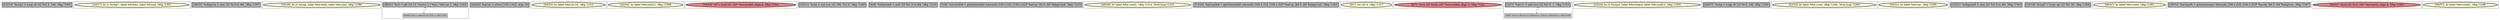 
digraph G {





subgraph cluster26 {


node128 [penwidth=3.0,fontsize=20,fillcolor=grey,label="[22/25]  %cmp3 = icmp slt i32 %i1.0, 100, !dbg !1301",shape=rectangle,style=filled ]



}

subgraph cluster25 {


node127 [penwidth=3.0,fontsize=20,fillcolor=lemonchiffon,label="[16/17]  br i1 %cmp7, label %if.then, label %if.end, !dbg !1307",shape=ellipse,style=filled ]



}

subgraph cluster24 {


node126 [penwidth=3.0,fontsize=20,fillcolor=grey,label="[28/33]  %idxprom = sext i32 %i.0 to i64, !dbg !1287",shape=rectangle,style=filled ]



}

subgraph cluster22 {


node124 [penwidth=3.0,fontsize=20,fillcolor=lemonchiffon,label="[35/36]  br i1 %cmp, label %for.body, label %for.end, !dbg !1286",shape=ellipse,style=filled ]



}

subgraph cluster20 {


node122 [penwidth=3.0,fontsize=20,fillcolor=grey,label="[38/41]  %i.0 = phi i32 [ 0, %entry ], [ %inc, %for.inc ], !dbg !1283",shape=rectangle,style=filled ]
node121 [fillcolor=grey,label="[39/40]  %inc = add nsw i32 %i.0, 1, !dbg !1291",shape=rectangle,style=filled ]

node121->node122 [style=dotted,color=forestgreen,label="T",fontcolor=forestgreen ]
node122->node121 [style=dotted,color=forestgreen,label="T",fontcolor=forestgreen ]


}

subgraph cluster18 {


node119 [penwidth=3.0,fontsize=20,fillcolor=grey,label="[44/45]  %array = alloca [100 x i32], align 16",shape=rectangle,style=filled ]



}

subgraph cluster16 {


node117 [penwidth=3.0,fontsize=20,fillcolor=lemonchiffon,label="[54/55]  br label %for.inc10, !dbg !1312",shape=ellipse,style=filled ]



}

subgraph cluster17 {


node118 [penwidth=3.0,fontsize=20,fillcolor=lemonchiffon,label="[42/43]  br label %for.end12, !dbg !1308",shape=ellipse,style=filled ]



}

subgraph cluster4 {


node104 [penwidth=3.0,fontsize=20,fillcolor=lightcoral,label="[14/19]  %0 = load i32, i32* %arrayidx6, align 4, !dbg !1303",shape=ellipse,style=filled ]



}

subgraph cluster3 {


node103 [penwidth=3.0,fontsize=20,fillcolor=grey,label="[10/11]  %sub = sub nsw i32 100, %i1.0, !dbg !1309",shape=rectangle,style=filled ]



}

subgraph cluster2 {


node102 [penwidth=3.0,fontsize=20,fillcolor=grey,label="[4/9]  %idxprom8 = sext i32 %i1.0 to i64, !dbg !1310",shape=rectangle,style=filled ]



}

subgraph cluster1 {


node101 [penwidth=3.0,fontsize=20,fillcolor=grey,label="[5/8]  %arrayidx9 = getelementptr inbounds [100 x i32], [100 x i32]* %array, i64 0, i64 %idxprom8, !dbg !1310",shape=rectangle,style=filled ]



}

subgraph cluster12 {


node112 [penwidth=3.0,fontsize=20,fillcolor=lemonchiffon,label="[48/49]  br label %for.cond2, !dbg !1314, !llvm.loop !1315",shape=ellipse,style=filled ]



}

subgraph cluster5 {


node105 [penwidth=3.0,fontsize=20,fillcolor=grey,label="[13/20]  %arrayidx6 = getelementptr inbounds [100 x i32], [100 x i32]* %array, i64 0, i64 %idxprom5, !dbg !1303",shape=rectangle,style=filled ]



}

subgraph cluster0 {


node100 [penwidth=3.0,fontsize=20,fillcolor=lemonchiffon,label="[0/1]  ret i32 0, !dbg !1317",shape=ellipse,style=filled ]



}

subgraph cluster6 {


node106 [penwidth=3.0,fontsize=20,fillcolor=lightcoral,label="[6/7]  store i32 %sub, i32* %arrayidx9, align 4, !dbg !1311",shape=ellipse,style=filled ]



}

subgraph cluster14 {


node115 [penwidth=3.0,fontsize=20,fillcolor=grey,label="[2/27]  %inc11 = add nsw i32 %i1.0, 1, !dbg !1313",shape=rectangle,style=filled ]
node114 [fillcolor=grey,label="[3/26]  %i1.0 = phi i32 [ 0, %for.end ], [ %inc11, %for.inc10 ], !dbg !1299",shape=rectangle,style=filled ]

node114->node115 [style=dotted,color=forestgreen,label="T",fontcolor=forestgreen ]
node115->node114 [style=dotted,color=forestgreen,label="T",fontcolor=forestgreen ]


}

subgraph cluster7 {


node107 [penwidth=3.0,fontsize=20,fillcolor=lemonchiffon,label="[23/24]  br i1 %cmp3, label %for.body4, label %for.end12, !dbg !1302",shape=ellipse,style=filled ]



}

subgraph cluster23 {


node125 [penwidth=3.0,fontsize=20,fillcolor=grey,label="[34/37]  %cmp = icmp slt i32 %i.0, 100, !dbg !1285",shape=rectangle,style=filled ]



}

subgraph cluster8 {


node108 [penwidth=3.0,fontsize=20,fillcolor=lemonchiffon,label="[52/53]  br label %for.cond, !dbg !1292, !llvm.loop !1293",shape=ellipse,style=filled ]



}

subgraph cluster21 {


node123 [penwidth=3.0,fontsize=20,fillcolor=lemonchiffon,label="[50/51]  br label %for.inc, !dbg !1290",shape=ellipse,style=filled ]



}

subgraph cluster9 {


node109 [penwidth=3.0,fontsize=20,fillcolor=grey,label="[12/21]  %idxprom5 = sext i32 %i1.0 to i64, !dbg !1303",shape=rectangle,style=filled ]



}

subgraph cluster19 {


node120 [penwidth=3.0,fontsize=20,fillcolor=grey,label="[15/18]  %cmp7 = icmp sgt i32 %0, 50, !dbg !1306",shape=rectangle,style=filled ]



}

subgraph cluster10 {


node110 [penwidth=3.0,fontsize=20,fillcolor=lemonchiffon,label="[46/47]  br label %for.cond, !dbg !1282",shape=ellipse,style=filled ]



}

subgraph cluster11 {


node111 [penwidth=3.0,fontsize=20,fillcolor=grey,label="[29/32]  %arrayidx = getelementptr inbounds [100 x i32], [100 x i32]* %array, i64 0, i64 %idxprom, !dbg !1287",shape=rectangle,style=filled ]



}

subgraph cluster13 {


node113 [penwidth=3.0,fontsize=20,fillcolor=lightcoral,label="[30/31]  store i32 %i.0, i32* %arrayidx, align 4, !dbg !1289",shape=ellipse,style=filled ]



}

subgraph cluster15 {


node116 [penwidth=3.0,fontsize=20,fillcolor=lemonchiffon,label="[56/57]  br label %for.cond2, !dbg !1298",shape=ellipse,style=filled ]



}

}
